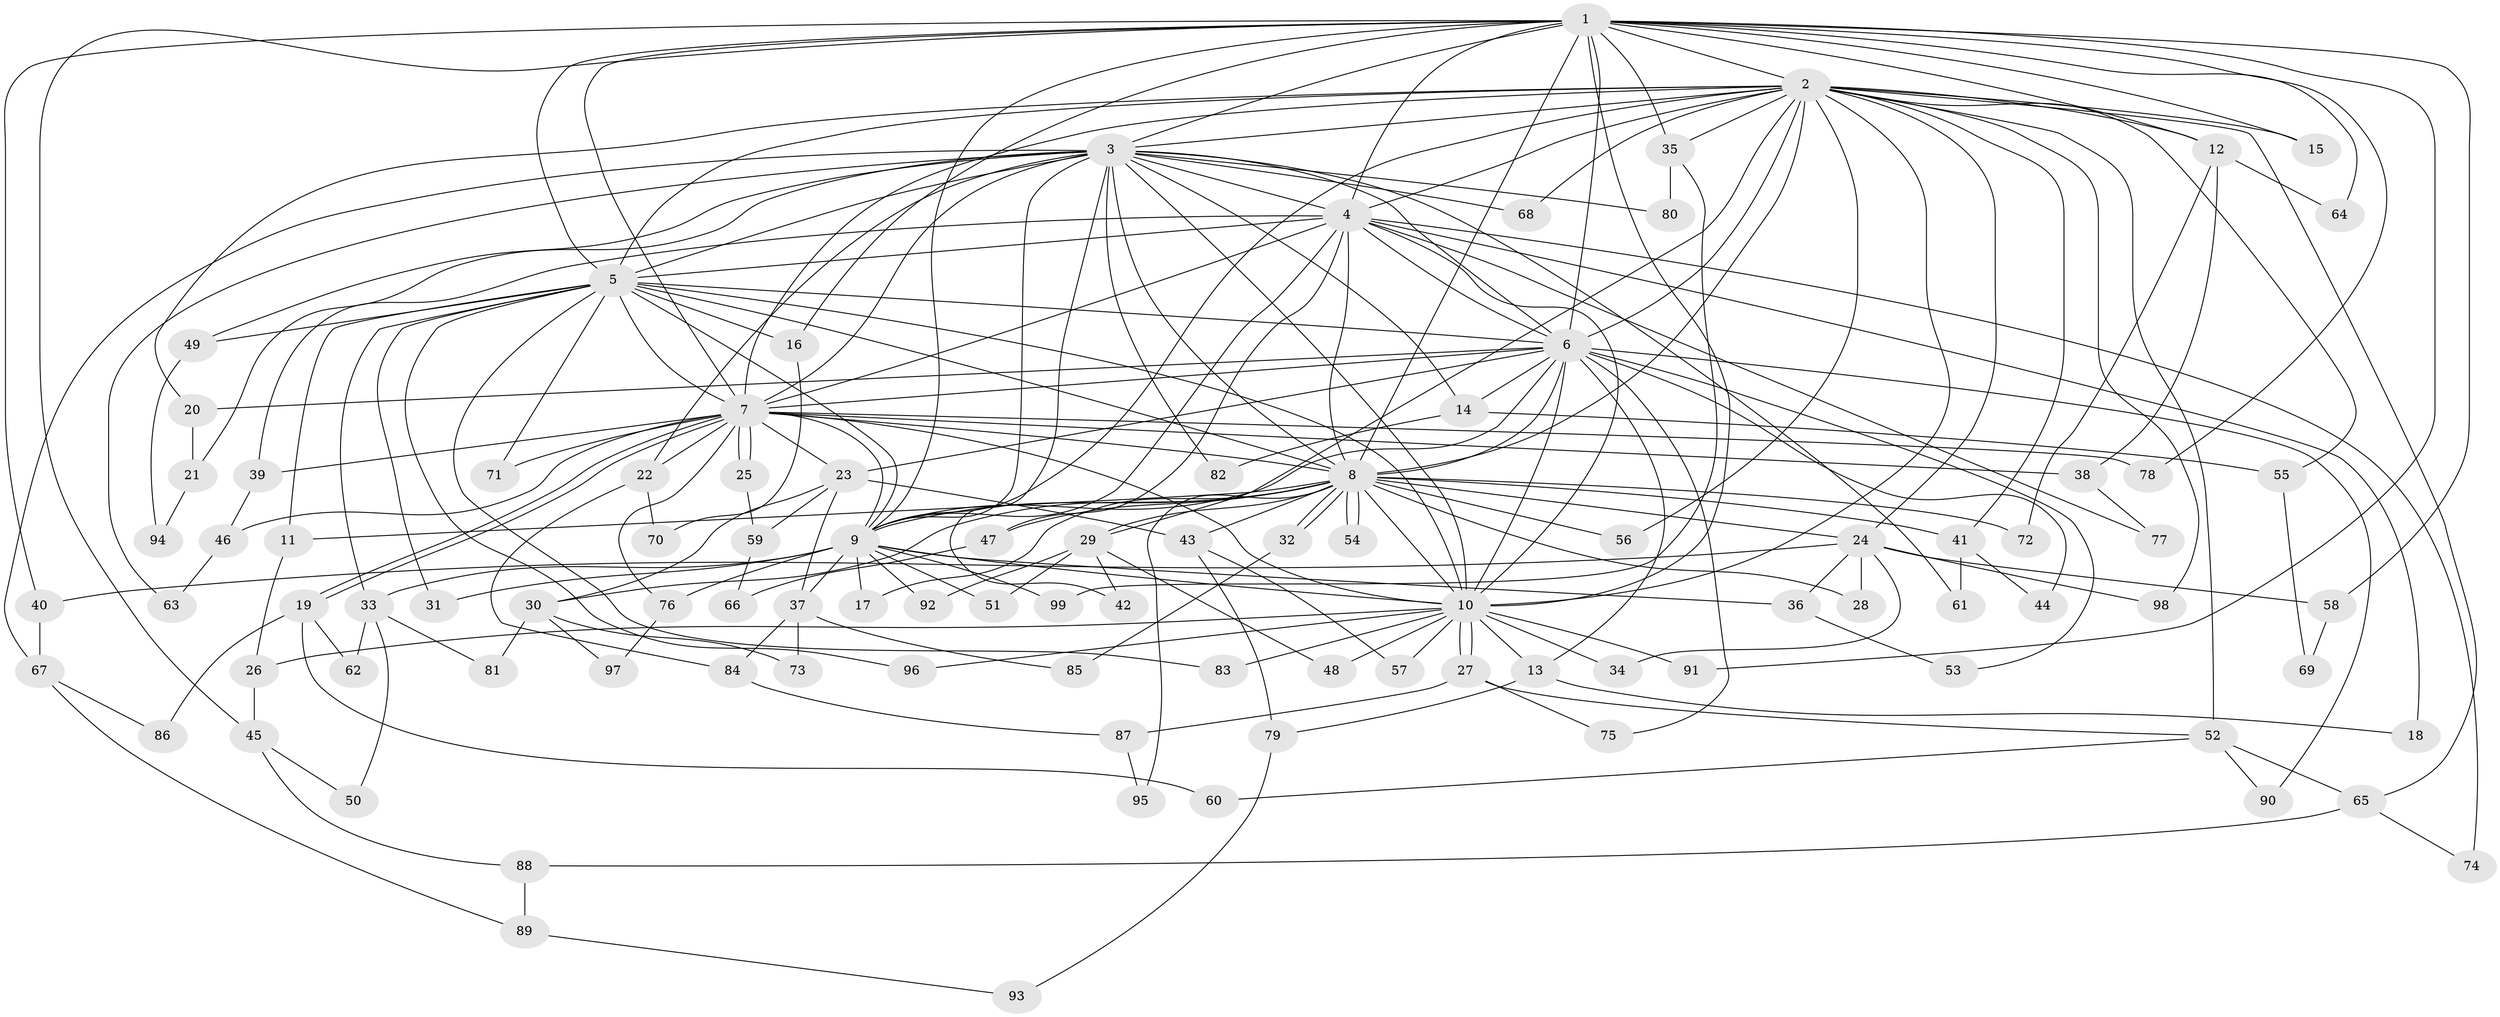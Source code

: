 // coarse degree distribution, {19: 0.027777777777777776, 16: 0.013888888888888888, 14: 0.013888888888888888, 17: 0.027777777777777776, 21: 0.013888888888888888, 24: 0.013888888888888888, 18: 0.013888888888888888, 20: 0.013888888888888888, 3: 0.2222222222222222, 6: 0.027777777777777776, 4: 0.1111111111111111, 2: 0.4027777777777778, 5: 0.06944444444444445, 7: 0.027777777777777776}
// Generated by graph-tools (version 1.1) at 2025/51/02/27/25 19:51:42]
// undirected, 99 vertices, 223 edges
graph export_dot {
graph [start="1"]
  node [color=gray90,style=filled];
  1;
  2;
  3;
  4;
  5;
  6;
  7;
  8;
  9;
  10;
  11;
  12;
  13;
  14;
  15;
  16;
  17;
  18;
  19;
  20;
  21;
  22;
  23;
  24;
  25;
  26;
  27;
  28;
  29;
  30;
  31;
  32;
  33;
  34;
  35;
  36;
  37;
  38;
  39;
  40;
  41;
  42;
  43;
  44;
  45;
  46;
  47;
  48;
  49;
  50;
  51;
  52;
  53;
  54;
  55;
  56;
  57;
  58;
  59;
  60;
  61;
  62;
  63;
  64;
  65;
  66;
  67;
  68;
  69;
  70;
  71;
  72;
  73;
  74;
  75;
  76;
  77;
  78;
  79;
  80;
  81;
  82;
  83;
  84;
  85;
  86;
  87;
  88;
  89;
  90;
  91;
  92;
  93;
  94;
  95;
  96;
  97;
  98;
  99;
  1 -- 2;
  1 -- 3;
  1 -- 4;
  1 -- 5;
  1 -- 6;
  1 -- 7;
  1 -- 8;
  1 -- 9;
  1 -- 10;
  1 -- 12;
  1 -- 15;
  1 -- 16;
  1 -- 35;
  1 -- 40;
  1 -- 45;
  1 -- 58;
  1 -- 64;
  1 -- 78;
  1 -- 91;
  2 -- 3;
  2 -- 4;
  2 -- 5;
  2 -- 6;
  2 -- 7;
  2 -- 8;
  2 -- 9;
  2 -- 10;
  2 -- 12;
  2 -- 15;
  2 -- 20;
  2 -- 24;
  2 -- 29;
  2 -- 35;
  2 -- 41;
  2 -- 52;
  2 -- 55;
  2 -- 56;
  2 -- 65;
  2 -- 68;
  2 -- 98;
  3 -- 4;
  3 -- 5;
  3 -- 6;
  3 -- 7;
  3 -- 8;
  3 -- 9;
  3 -- 10;
  3 -- 14;
  3 -- 21;
  3 -- 22;
  3 -- 42;
  3 -- 49;
  3 -- 61;
  3 -- 63;
  3 -- 67;
  3 -- 68;
  3 -- 80;
  3 -- 82;
  4 -- 5;
  4 -- 6;
  4 -- 7;
  4 -- 8;
  4 -- 9;
  4 -- 10;
  4 -- 18;
  4 -- 39;
  4 -- 47;
  4 -- 74;
  4 -- 77;
  5 -- 6;
  5 -- 7;
  5 -- 8;
  5 -- 9;
  5 -- 10;
  5 -- 11;
  5 -- 16;
  5 -- 31;
  5 -- 33;
  5 -- 49;
  5 -- 71;
  5 -- 83;
  5 -- 96;
  6 -- 7;
  6 -- 8;
  6 -- 9;
  6 -- 10;
  6 -- 13;
  6 -- 14;
  6 -- 20;
  6 -- 23;
  6 -- 44;
  6 -- 53;
  6 -- 75;
  6 -- 90;
  7 -- 8;
  7 -- 9;
  7 -- 10;
  7 -- 19;
  7 -- 19;
  7 -- 22;
  7 -- 23;
  7 -- 25;
  7 -- 25;
  7 -- 38;
  7 -- 39;
  7 -- 46;
  7 -- 71;
  7 -- 76;
  7 -- 78;
  8 -- 9;
  8 -- 10;
  8 -- 11;
  8 -- 17;
  8 -- 24;
  8 -- 28;
  8 -- 29;
  8 -- 30;
  8 -- 32;
  8 -- 32;
  8 -- 41;
  8 -- 43;
  8 -- 47;
  8 -- 54;
  8 -- 54;
  8 -- 56;
  8 -- 72;
  8 -- 95;
  9 -- 10;
  9 -- 17;
  9 -- 31;
  9 -- 33;
  9 -- 36;
  9 -- 37;
  9 -- 51;
  9 -- 76;
  9 -- 92;
  9 -- 99;
  10 -- 13;
  10 -- 26;
  10 -- 27;
  10 -- 27;
  10 -- 34;
  10 -- 48;
  10 -- 57;
  10 -- 83;
  10 -- 91;
  10 -- 96;
  11 -- 26;
  12 -- 38;
  12 -- 64;
  12 -- 72;
  13 -- 18;
  13 -- 79;
  14 -- 55;
  14 -- 82;
  16 -- 70;
  19 -- 60;
  19 -- 62;
  19 -- 86;
  20 -- 21;
  21 -- 94;
  22 -- 70;
  22 -- 84;
  23 -- 30;
  23 -- 37;
  23 -- 43;
  23 -- 59;
  24 -- 28;
  24 -- 34;
  24 -- 36;
  24 -- 40;
  24 -- 58;
  24 -- 98;
  25 -- 59;
  26 -- 45;
  27 -- 52;
  27 -- 75;
  27 -- 87;
  29 -- 42;
  29 -- 48;
  29 -- 51;
  29 -- 92;
  30 -- 73;
  30 -- 81;
  30 -- 97;
  32 -- 85;
  33 -- 50;
  33 -- 62;
  33 -- 81;
  35 -- 80;
  35 -- 99;
  36 -- 53;
  37 -- 73;
  37 -- 84;
  37 -- 85;
  38 -- 77;
  39 -- 46;
  40 -- 67;
  41 -- 44;
  41 -- 61;
  43 -- 57;
  43 -- 79;
  45 -- 50;
  45 -- 88;
  46 -- 63;
  47 -- 66;
  49 -- 94;
  52 -- 60;
  52 -- 65;
  52 -- 90;
  55 -- 69;
  58 -- 69;
  59 -- 66;
  65 -- 74;
  65 -- 88;
  67 -- 86;
  67 -- 89;
  76 -- 97;
  79 -- 93;
  84 -- 87;
  87 -- 95;
  88 -- 89;
  89 -- 93;
}
